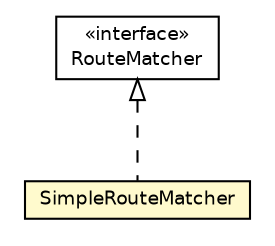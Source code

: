#!/usr/local/bin/dot
#
# Class diagram 
# Generated by UMLGraph version R5_6-24-gf6e263 (http://www.umlgraph.org/)
#

digraph G {
	edge [fontname="Helvetica",fontsize=10,labelfontname="Helvetica",labelfontsize=10];
	node [fontname="Helvetica",fontsize=10,shape=plaintext];
	nodesep=0.25;
	ranksep=0.5;
	// sabina.route.RouteMatcher
	c1127 [label=<<table title="sabina.route.RouteMatcher" border="0" cellborder="1" cellspacing="0" cellpadding="2" port="p" href="./RouteMatcher.html">
		<tr><td><table border="0" cellspacing="0" cellpadding="1">
<tr><td align="center" balign="center"> &#171;interface&#187; </td></tr>
<tr><td align="center" balign="center"> RouteMatcher </td></tr>
		</table></td></tr>
		</table>>, URL="./RouteMatcher.html", fontname="Helvetica", fontcolor="black", fontsize=9.0];
	// sabina.route.SimpleRouteMatcher
	c1130 [label=<<table title="sabina.route.SimpleRouteMatcher" border="0" cellborder="1" cellspacing="0" cellpadding="2" port="p" bgcolor="lemonChiffon" href="./SimpleRouteMatcher.html">
		<tr><td><table border="0" cellspacing="0" cellpadding="1">
<tr><td align="center" balign="center"> SimpleRouteMatcher </td></tr>
		</table></td></tr>
		</table>>, URL="./SimpleRouteMatcher.html", fontname="Helvetica", fontcolor="black", fontsize=9.0];
	//sabina.route.SimpleRouteMatcher implements sabina.route.RouteMatcher
	c1127:p -> c1130:p [dir=back,arrowtail=empty,style=dashed];
}

